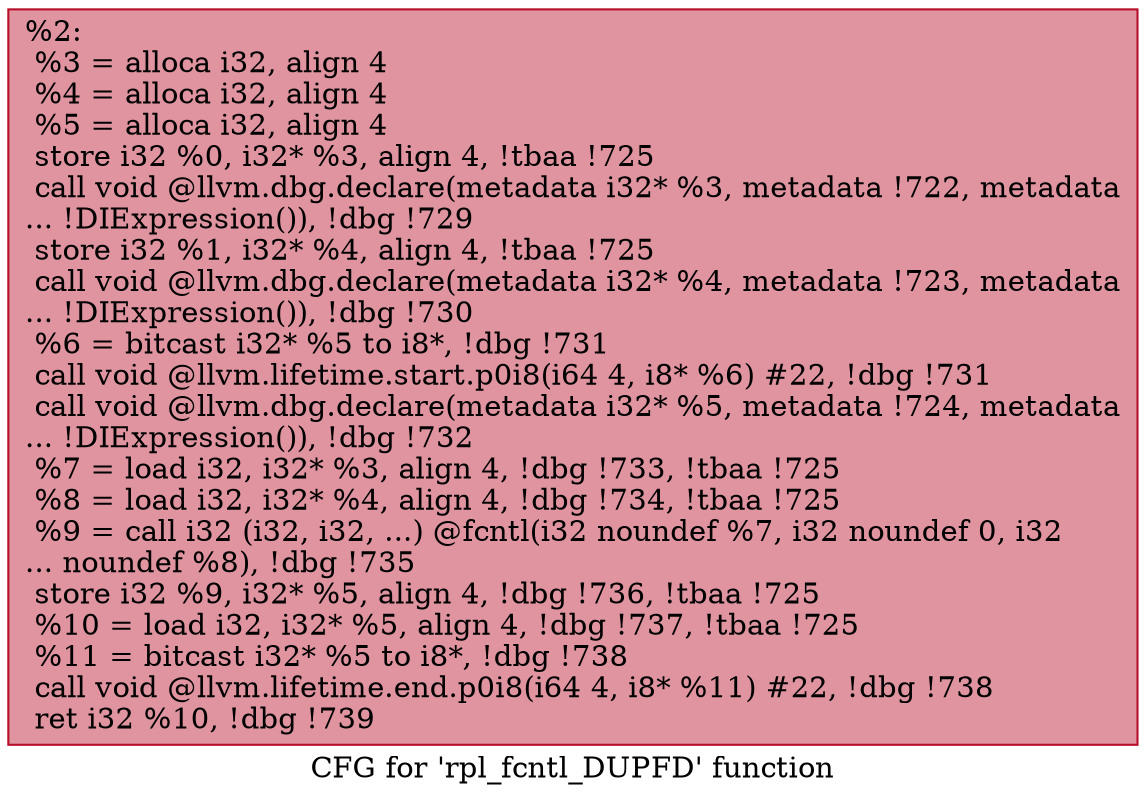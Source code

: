 digraph "CFG for 'rpl_fcntl_DUPFD' function" {
	label="CFG for 'rpl_fcntl_DUPFD' function";

	Node0x25752e0 [shape=record,color="#b70d28ff", style=filled, fillcolor="#b70d2870",label="{%2:\l  %3 = alloca i32, align 4\l  %4 = alloca i32, align 4\l  %5 = alloca i32, align 4\l  store i32 %0, i32* %3, align 4, !tbaa !725\l  call void @llvm.dbg.declare(metadata i32* %3, metadata !722, metadata\l... !DIExpression()), !dbg !729\l  store i32 %1, i32* %4, align 4, !tbaa !725\l  call void @llvm.dbg.declare(metadata i32* %4, metadata !723, metadata\l... !DIExpression()), !dbg !730\l  %6 = bitcast i32* %5 to i8*, !dbg !731\l  call void @llvm.lifetime.start.p0i8(i64 4, i8* %6) #22, !dbg !731\l  call void @llvm.dbg.declare(metadata i32* %5, metadata !724, metadata\l... !DIExpression()), !dbg !732\l  %7 = load i32, i32* %3, align 4, !dbg !733, !tbaa !725\l  %8 = load i32, i32* %4, align 4, !dbg !734, !tbaa !725\l  %9 = call i32 (i32, i32, ...) @fcntl(i32 noundef %7, i32 noundef 0, i32\l... noundef %8), !dbg !735\l  store i32 %9, i32* %5, align 4, !dbg !736, !tbaa !725\l  %10 = load i32, i32* %5, align 4, !dbg !737, !tbaa !725\l  %11 = bitcast i32* %5 to i8*, !dbg !738\l  call void @llvm.lifetime.end.p0i8(i64 4, i8* %11) #22, !dbg !738\l  ret i32 %10, !dbg !739\l}"];
}
